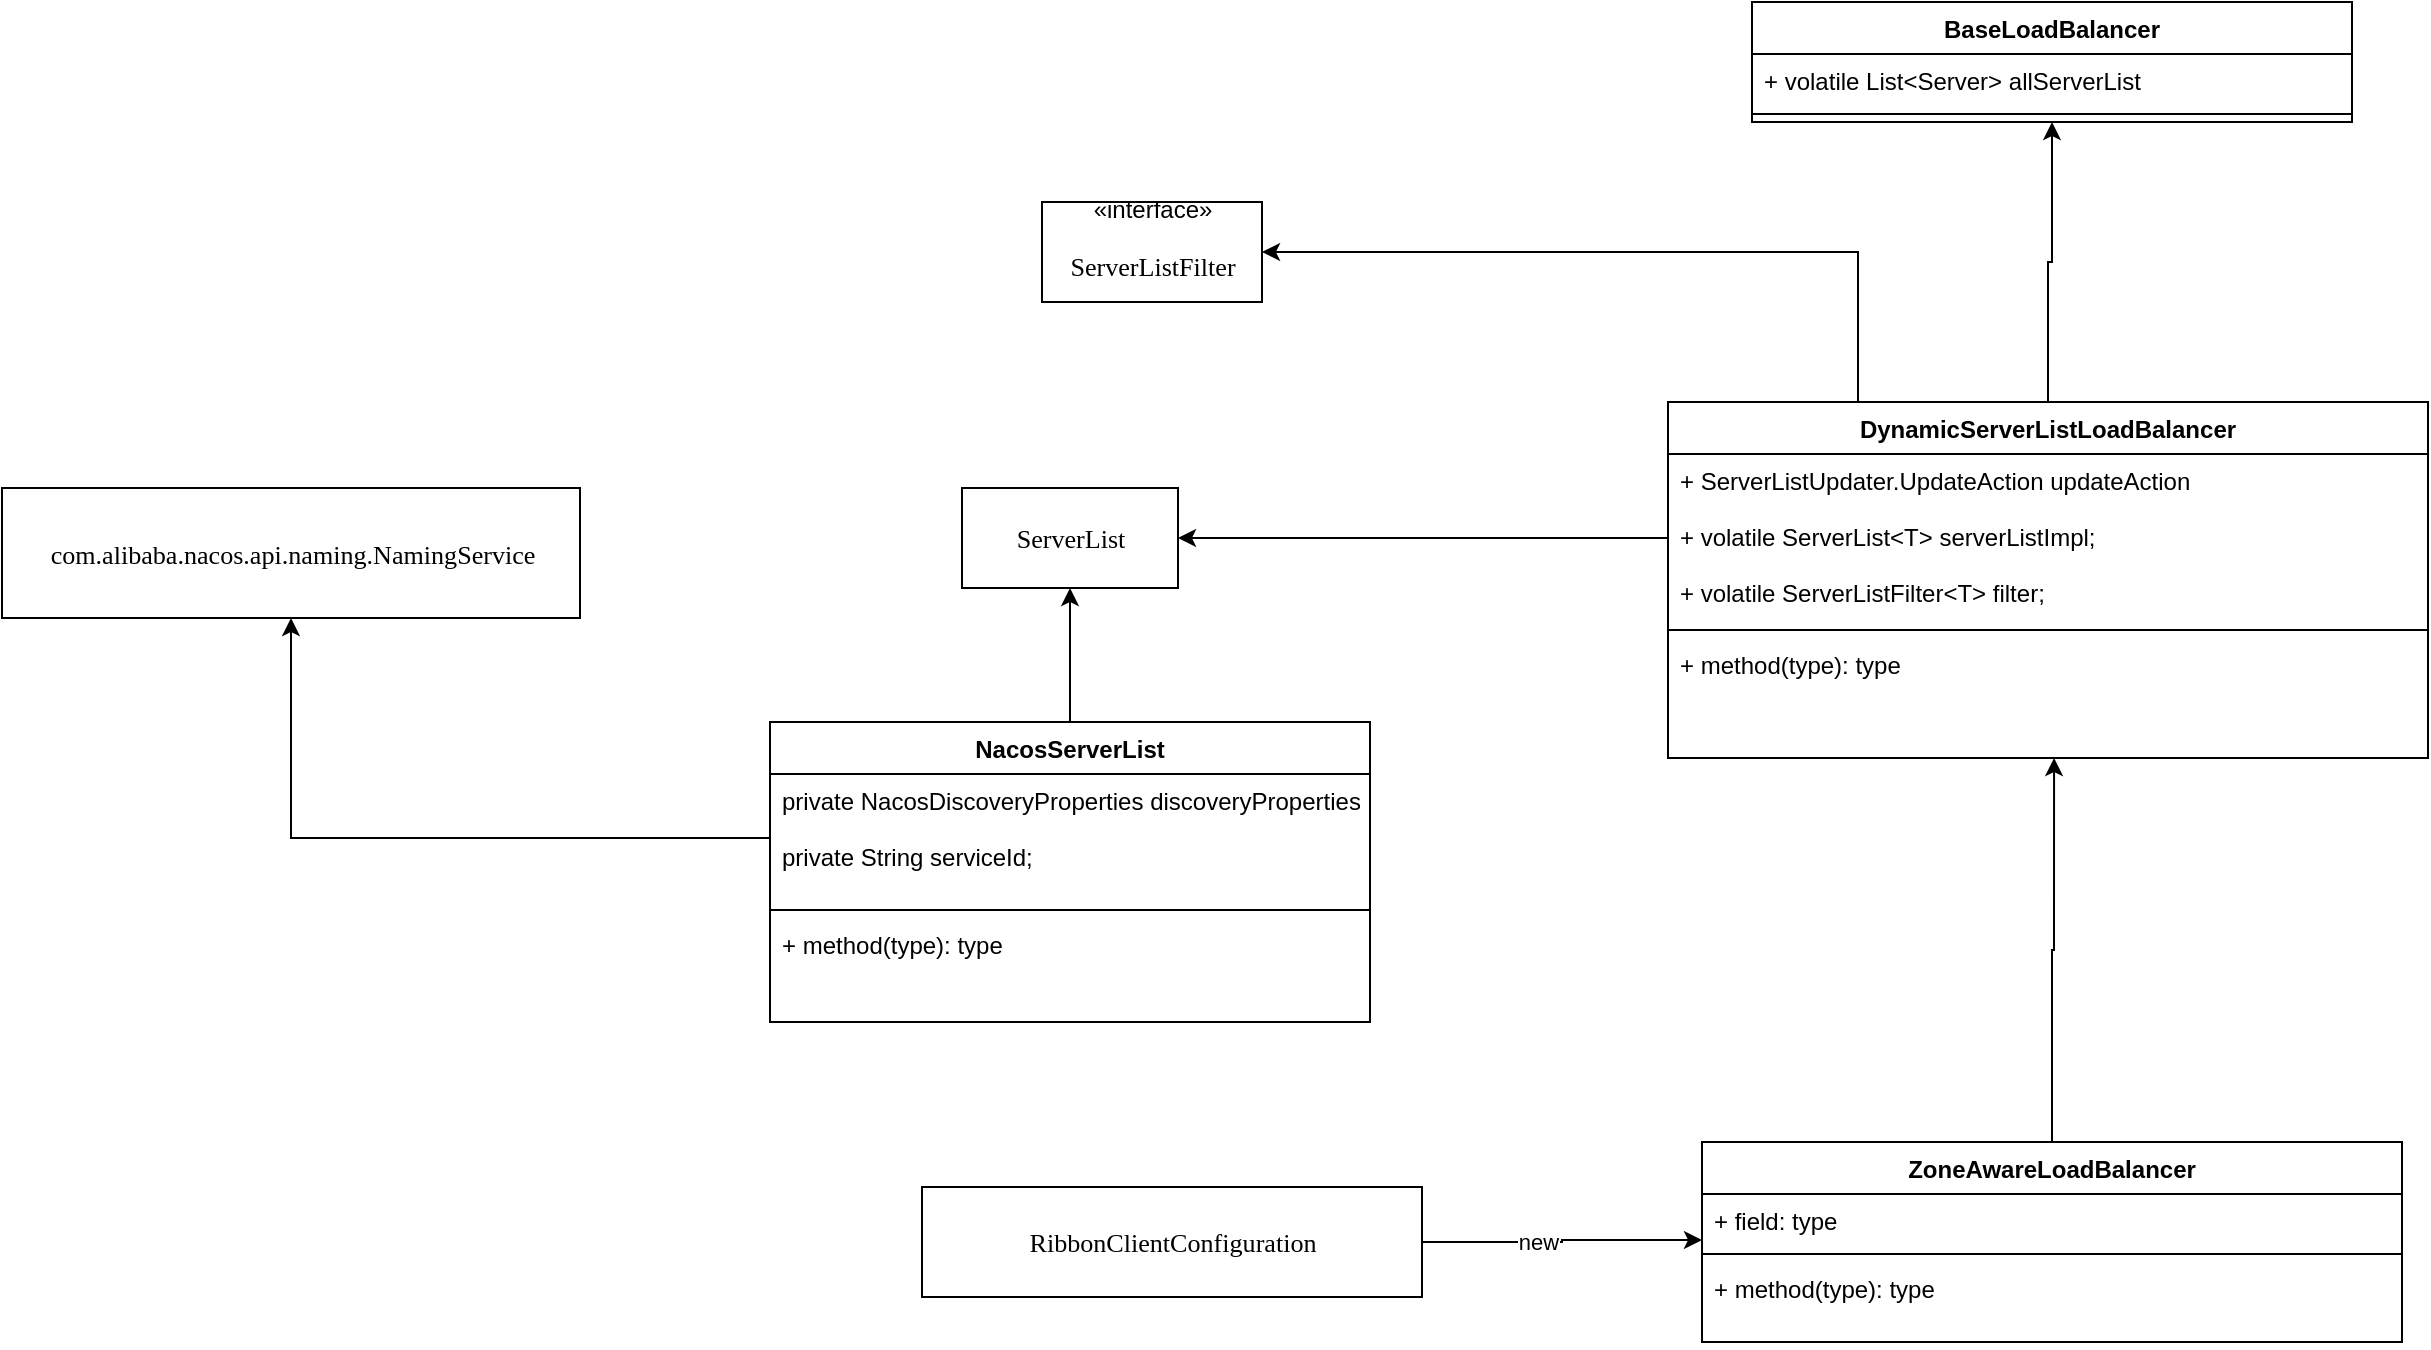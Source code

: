 <mxfile version="13.4.0" type="github">
  <diagram id="Bwv9xqrOqmptgt_3RMvC" name="Page-1">
    <mxGraphModel dx="2249" dy="762" grid="1" gridSize="10" guides="1" tooltips="1" connect="1" arrows="1" fold="1" page="1" pageScale="1" pageWidth="827" pageHeight="1169" math="0" shadow="0">
      <root>
        <mxCell id="0" />
        <mxCell id="1" parent="0" />
        <mxCell id="RtbQGg_SyMQbAYhRFNJj-10" style="edgeStyle=orthogonalEdgeStyle;rounded=0;orthogonalLoop=1;jettySize=auto;html=1;exitX=0.5;exitY=0;exitDx=0;exitDy=0;entryX=0.5;entryY=1;entryDx=0;entryDy=0;" edge="1" parent="1" source="RtbQGg_SyMQbAYhRFNJj-5" target="RtbQGg_SyMQbAYhRFNJj-1">
          <mxGeometry relative="1" as="geometry">
            <mxPoint x="366" y="269.01" as="targetPoint" />
          </mxGeometry>
        </mxCell>
        <mxCell id="RtbQGg_SyMQbAYhRFNJj-32" style="edgeStyle=orthogonalEdgeStyle;rounded=0;orthogonalLoop=1;jettySize=auto;html=1;exitX=0.25;exitY=0;exitDx=0;exitDy=0;entryX=1;entryY=0.5;entryDx=0;entryDy=0;" edge="1" parent="1" source="RtbQGg_SyMQbAYhRFNJj-5" target="RtbQGg_SyMQbAYhRFNJj-31">
          <mxGeometry relative="1" as="geometry" />
        </mxCell>
        <mxCell id="RtbQGg_SyMQbAYhRFNJj-5" value="DynamicServerListLoadBalancer" style="swimlane;fontStyle=1;align=center;verticalAlign=top;childLayout=stackLayout;horizontal=1;startSize=26;horizontalStack=0;resizeParent=1;resizeParentMax=0;resizeLast=0;collapsible=1;marginBottom=0;" vertex="1" parent="1">
          <mxGeometry x="173" y="370" width="380" height="178" as="geometry" />
        </mxCell>
        <mxCell id="RtbQGg_SyMQbAYhRFNJj-6" value="+ ServerListUpdater.UpdateAction updateAction&#xa;&#xa;+ volatile ServerList&lt;T&gt; serverListImpl;&#xa;&#xa;+ volatile ServerListFilter&lt;T&gt; filter;" style="text;strokeColor=none;fillColor=none;align=left;verticalAlign=top;spacingLeft=4;spacingRight=4;overflow=hidden;rotatable=0;points=[[0,0.5],[1,0.5]];portConstraint=eastwest;" vertex="1" parent="RtbQGg_SyMQbAYhRFNJj-5">
          <mxGeometry y="26" width="380" height="84" as="geometry" />
        </mxCell>
        <mxCell id="RtbQGg_SyMQbAYhRFNJj-7" value="" style="line;strokeWidth=1;fillColor=none;align=left;verticalAlign=middle;spacingTop=-1;spacingLeft=3;spacingRight=3;rotatable=0;labelPosition=right;points=[];portConstraint=eastwest;" vertex="1" parent="RtbQGg_SyMQbAYhRFNJj-5">
          <mxGeometry y="110" width="380" height="8" as="geometry" />
        </mxCell>
        <mxCell id="RtbQGg_SyMQbAYhRFNJj-8" value="+ method(type): type" style="text;strokeColor=none;fillColor=none;align=left;verticalAlign=top;spacingLeft=4;spacingRight=4;overflow=hidden;rotatable=0;points=[[0,0.5],[1,0.5]];portConstraint=eastwest;" vertex="1" parent="RtbQGg_SyMQbAYhRFNJj-5">
          <mxGeometry y="118" width="380" height="60" as="geometry" />
        </mxCell>
        <mxCell id="RtbQGg_SyMQbAYhRFNJj-15" style="edgeStyle=orthogonalEdgeStyle;rounded=0;orthogonalLoop=1;jettySize=auto;html=1;exitX=0.5;exitY=0;exitDx=0;exitDy=0;entryX=0.508;entryY=1;entryDx=0;entryDy=0;entryPerimeter=0;" edge="1" parent="1" source="RtbQGg_SyMQbAYhRFNJj-11" target="RtbQGg_SyMQbAYhRFNJj-8">
          <mxGeometry relative="1" as="geometry" />
        </mxCell>
        <mxCell id="RtbQGg_SyMQbAYhRFNJj-17" style="edgeStyle=orthogonalEdgeStyle;rounded=0;orthogonalLoop=1;jettySize=auto;html=1;exitX=1;exitY=0.5;exitDx=0;exitDy=0;entryX=0;entryY=0.885;entryDx=0;entryDy=0;entryPerimeter=0;" edge="1" parent="1" source="RtbQGg_SyMQbAYhRFNJj-16" target="RtbQGg_SyMQbAYhRFNJj-12">
          <mxGeometry relative="1" as="geometry" />
        </mxCell>
        <mxCell id="RtbQGg_SyMQbAYhRFNJj-18" value="new" style="edgeLabel;html=1;align=center;verticalAlign=middle;resizable=0;points=[];" vertex="1" connectable="0" parent="RtbQGg_SyMQbAYhRFNJj-17">
          <mxGeometry x="-0.18" relative="1" as="geometry">
            <mxPoint as="offset" />
          </mxGeometry>
        </mxCell>
        <mxCell id="RtbQGg_SyMQbAYhRFNJj-16" value="&lt;pre style=&quot;background-color: #ffffff ; color: #080808 ; font-family: &amp;#34;jetbrains mono&amp;#34; ; font-size: 9.8pt&quot;&gt;&lt;span style=&quot;color: #000000&quot;&gt;RibbonClientConfiguration&lt;/span&gt;&lt;/pre&gt;" style="html=1;" vertex="1" parent="1">
          <mxGeometry x="-200" y="762.5" width="250" height="55" as="geometry" />
        </mxCell>
        <mxCell id="RtbQGg_SyMQbAYhRFNJj-19" value="&lt;pre style=&quot;background-color: #ffffff ; color: #080808 ; font-family: &amp;#34;jetbrains mono&amp;#34; ; font-size: 9.8pt&quot;&gt;&lt;span style=&quot;color: #000000&quot;&gt;ServerList&lt;/span&gt;&lt;/pre&gt;" style="html=1;" vertex="1" parent="1">
          <mxGeometry x="-180" y="413" width="108" height="50" as="geometry" />
        </mxCell>
        <mxCell id="RtbQGg_SyMQbAYhRFNJj-20" style="edgeStyle=orthogonalEdgeStyle;rounded=0;orthogonalLoop=1;jettySize=auto;html=1;exitX=0;exitY=0.5;exitDx=0;exitDy=0;entryX=1;entryY=0.5;entryDx=0;entryDy=0;" edge="1" parent="1" source="RtbQGg_SyMQbAYhRFNJj-6" target="RtbQGg_SyMQbAYhRFNJj-19">
          <mxGeometry relative="1" as="geometry" />
        </mxCell>
        <mxCell id="RtbQGg_SyMQbAYhRFNJj-11" value="ZoneAwareLoadBalancer" style="swimlane;fontStyle=1;align=center;verticalAlign=top;childLayout=stackLayout;horizontal=1;startSize=26;horizontalStack=0;resizeParent=1;resizeParentMax=0;resizeLast=0;collapsible=1;marginBottom=0;" vertex="1" parent="1">
          <mxGeometry x="190" y="740" width="350" height="100" as="geometry" />
        </mxCell>
        <mxCell id="RtbQGg_SyMQbAYhRFNJj-12" value="+ field: type" style="text;strokeColor=none;fillColor=none;align=left;verticalAlign=top;spacingLeft=4;spacingRight=4;overflow=hidden;rotatable=0;points=[[0,0.5],[1,0.5]];portConstraint=eastwest;" vertex="1" parent="RtbQGg_SyMQbAYhRFNJj-11">
          <mxGeometry y="26" width="350" height="26" as="geometry" />
        </mxCell>
        <mxCell id="RtbQGg_SyMQbAYhRFNJj-13" value="" style="line;strokeWidth=1;fillColor=none;align=left;verticalAlign=middle;spacingTop=-1;spacingLeft=3;spacingRight=3;rotatable=0;labelPosition=right;points=[];portConstraint=eastwest;" vertex="1" parent="RtbQGg_SyMQbAYhRFNJj-11">
          <mxGeometry y="52" width="350" height="8" as="geometry" />
        </mxCell>
        <mxCell id="RtbQGg_SyMQbAYhRFNJj-14" value="+ method(type): type" style="text;strokeColor=none;fillColor=none;align=left;verticalAlign=top;spacingLeft=4;spacingRight=4;overflow=hidden;rotatable=0;points=[[0,0.5],[1,0.5]];portConstraint=eastwest;" vertex="1" parent="RtbQGg_SyMQbAYhRFNJj-11">
          <mxGeometry y="60" width="350" height="40" as="geometry" />
        </mxCell>
        <mxCell id="RtbQGg_SyMQbAYhRFNJj-26" style="edgeStyle=orthogonalEdgeStyle;rounded=0;orthogonalLoop=1;jettySize=auto;html=1;exitX=0.5;exitY=0;exitDx=0;exitDy=0;entryX=0.5;entryY=1;entryDx=0;entryDy=0;" edge="1" parent="1" source="RtbQGg_SyMQbAYhRFNJj-22" target="RtbQGg_SyMQbAYhRFNJj-19">
          <mxGeometry relative="1" as="geometry" />
        </mxCell>
        <mxCell id="RtbQGg_SyMQbAYhRFNJj-22" value="NacosServerList" style="swimlane;fontStyle=1;align=center;verticalAlign=top;childLayout=stackLayout;horizontal=1;startSize=26;horizontalStack=0;resizeParent=1;resizeParentMax=0;resizeLast=0;collapsible=1;marginBottom=0;" vertex="1" parent="1">
          <mxGeometry x="-276" y="530" width="300" height="150" as="geometry" />
        </mxCell>
        <mxCell id="RtbQGg_SyMQbAYhRFNJj-23" value="private NacosDiscoveryProperties discoveryProperties;&#xa;&#xa;private String serviceId;" style="text;strokeColor=none;fillColor=none;align=left;verticalAlign=top;spacingLeft=4;spacingRight=4;overflow=hidden;rotatable=0;points=[[0,0.5],[1,0.5]];portConstraint=eastwest;" vertex="1" parent="RtbQGg_SyMQbAYhRFNJj-22">
          <mxGeometry y="26" width="300" height="64" as="geometry" />
        </mxCell>
        <mxCell id="RtbQGg_SyMQbAYhRFNJj-24" value="" style="line;strokeWidth=1;fillColor=none;align=left;verticalAlign=middle;spacingTop=-1;spacingLeft=3;spacingRight=3;rotatable=0;labelPosition=right;points=[];portConstraint=eastwest;" vertex="1" parent="RtbQGg_SyMQbAYhRFNJj-22">
          <mxGeometry y="90" width="300" height="8" as="geometry" />
        </mxCell>
        <mxCell id="RtbQGg_SyMQbAYhRFNJj-25" value="+ method(type): type" style="text;strokeColor=none;fillColor=none;align=left;verticalAlign=top;spacingLeft=4;spacingRight=4;overflow=hidden;rotatable=0;points=[[0,0.5],[1,0.5]];portConstraint=eastwest;" vertex="1" parent="RtbQGg_SyMQbAYhRFNJj-22">
          <mxGeometry y="98" width="300" height="52" as="geometry" />
        </mxCell>
        <mxCell id="RtbQGg_SyMQbAYhRFNJj-27" value="&lt;pre style=&quot;background-color: rgb(255 , 255 , 255)&quot;&gt;&lt;font face=&quot;JetBrains Mono&quot;&gt;&lt;span style=&quot;font-size: 13.067px&quot;&gt;com.alibaba.nacos.api.naming.NamingService&lt;/span&gt;&lt;/font&gt;&lt;font color=&quot;#080808&quot; face=&quot;JetBrains Mono&quot;&gt;&lt;span style=&quot;font-size: 9.8pt&quot;&gt;&lt;br&gt;&lt;/span&gt;&lt;/font&gt;&lt;/pre&gt;" style="html=1;" vertex="1" parent="1">
          <mxGeometry x="-660" y="413" width="289" height="65" as="geometry" />
        </mxCell>
        <mxCell id="RtbQGg_SyMQbAYhRFNJj-29" style="edgeStyle=orthogonalEdgeStyle;rounded=0;orthogonalLoop=1;jettySize=auto;html=1;exitX=0;exitY=0.5;exitDx=0;exitDy=0;entryX=0.5;entryY=1;entryDx=0;entryDy=0;" edge="1" parent="1" source="RtbQGg_SyMQbAYhRFNJj-23" target="RtbQGg_SyMQbAYhRFNJj-27">
          <mxGeometry relative="1" as="geometry" />
        </mxCell>
        <mxCell id="RtbQGg_SyMQbAYhRFNJj-31" value="«interface»&lt;br&gt;&lt;pre style=&quot;background-color: #ffffff ; color: #080808 ; font-family: &amp;#34;jetbrains mono&amp;#34; ; font-size: 9.8pt&quot;&gt;&lt;span style=&quot;color: #000000&quot;&gt;ServerListFilter&lt;/span&gt;&lt;/pre&gt;" style="html=1;" vertex="1" parent="1">
          <mxGeometry x="-140" y="270" width="110" height="50" as="geometry" />
        </mxCell>
        <mxCell id="RtbQGg_SyMQbAYhRFNJj-1" value="BaseLoadBalancer" style="swimlane;fontStyle=1;align=center;verticalAlign=top;childLayout=stackLayout;horizontal=1;startSize=26;horizontalStack=0;resizeParent=1;resizeParentMax=0;resizeLast=0;collapsible=1;marginBottom=0;" vertex="1" parent="1">
          <mxGeometry x="215" y="170" width="300" height="60" as="geometry" />
        </mxCell>
        <mxCell id="RtbQGg_SyMQbAYhRFNJj-2" value="+ volatile List&lt;Server&gt; allServerList" style="text;strokeColor=none;fillColor=none;align=left;verticalAlign=top;spacingLeft=4;spacingRight=4;overflow=hidden;rotatable=0;points=[[0,0.5],[1,0.5]];portConstraint=eastwest;" vertex="1" parent="RtbQGg_SyMQbAYhRFNJj-1">
          <mxGeometry y="26" width="300" height="26" as="geometry" />
        </mxCell>
        <mxCell id="RtbQGg_SyMQbAYhRFNJj-3" value="" style="line;strokeWidth=1;fillColor=none;align=left;verticalAlign=middle;spacingTop=-1;spacingLeft=3;spacingRight=3;rotatable=0;labelPosition=right;points=[];portConstraint=eastwest;" vertex="1" parent="RtbQGg_SyMQbAYhRFNJj-1">
          <mxGeometry y="52" width="300" height="8" as="geometry" />
        </mxCell>
      </root>
    </mxGraphModel>
  </diagram>
</mxfile>
